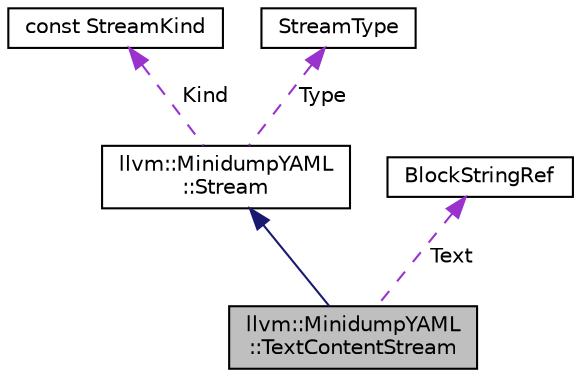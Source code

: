 digraph "llvm::MinidumpYAML::TextContentStream"
{
 // LATEX_PDF_SIZE
  bgcolor="transparent";
  edge [fontname="Helvetica",fontsize="10",labelfontname="Helvetica",labelfontsize="10"];
  node [fontname="Helvetica",fontsize="10",shape="box"];
  Node1 [label="llvm::MinidumpYAML\l::TextContentStream",height=0.2,width=0.4,color="black", fillcolor="grey75", style="filled", fontcolor="black",tooltip="A StringRef, which is printed using YAML block notation."];
  Node2 -> Node1 [dir="back",color="midnightblue",fontsize="10",style="solid",fontname="Helvetica"];
  Node2 [label="llvm::MinidumpYAML\l::Stream",height=0.2,width=0.4,color="black",URL="$structllvm_1_1MinidumpYAML_1_1Stream.html",tooltip="The base class for all minidump streams."];
  Node3 -> Node2 [dir="back",color="darkorchid3",fontsize="10",style="dashed",label=" Kind" ,fontname="Helvetica"];
  Node3 [label="const StreamKind",height=0.2,width=0.4,color="black",tooltip=" "];
  Node4 -> Node2 [dir="back",color="darkorchid3",fontsize="10",style="dashed",label=" Type" ,fontname="Helvetica"];
  Node4 [label="StreamType",height=0.2,width=0.4,color="black",tooltip=" "];
  Node5 -> Node1 [dir="back",color="darkorchid3",fontsize="10",style="dashed",label=" Text" ,fontname="Helvetica"];
  Node5 [label="BlockStringRef",height=0.2,width=0.4,color="black",tooltip=" "];
}
